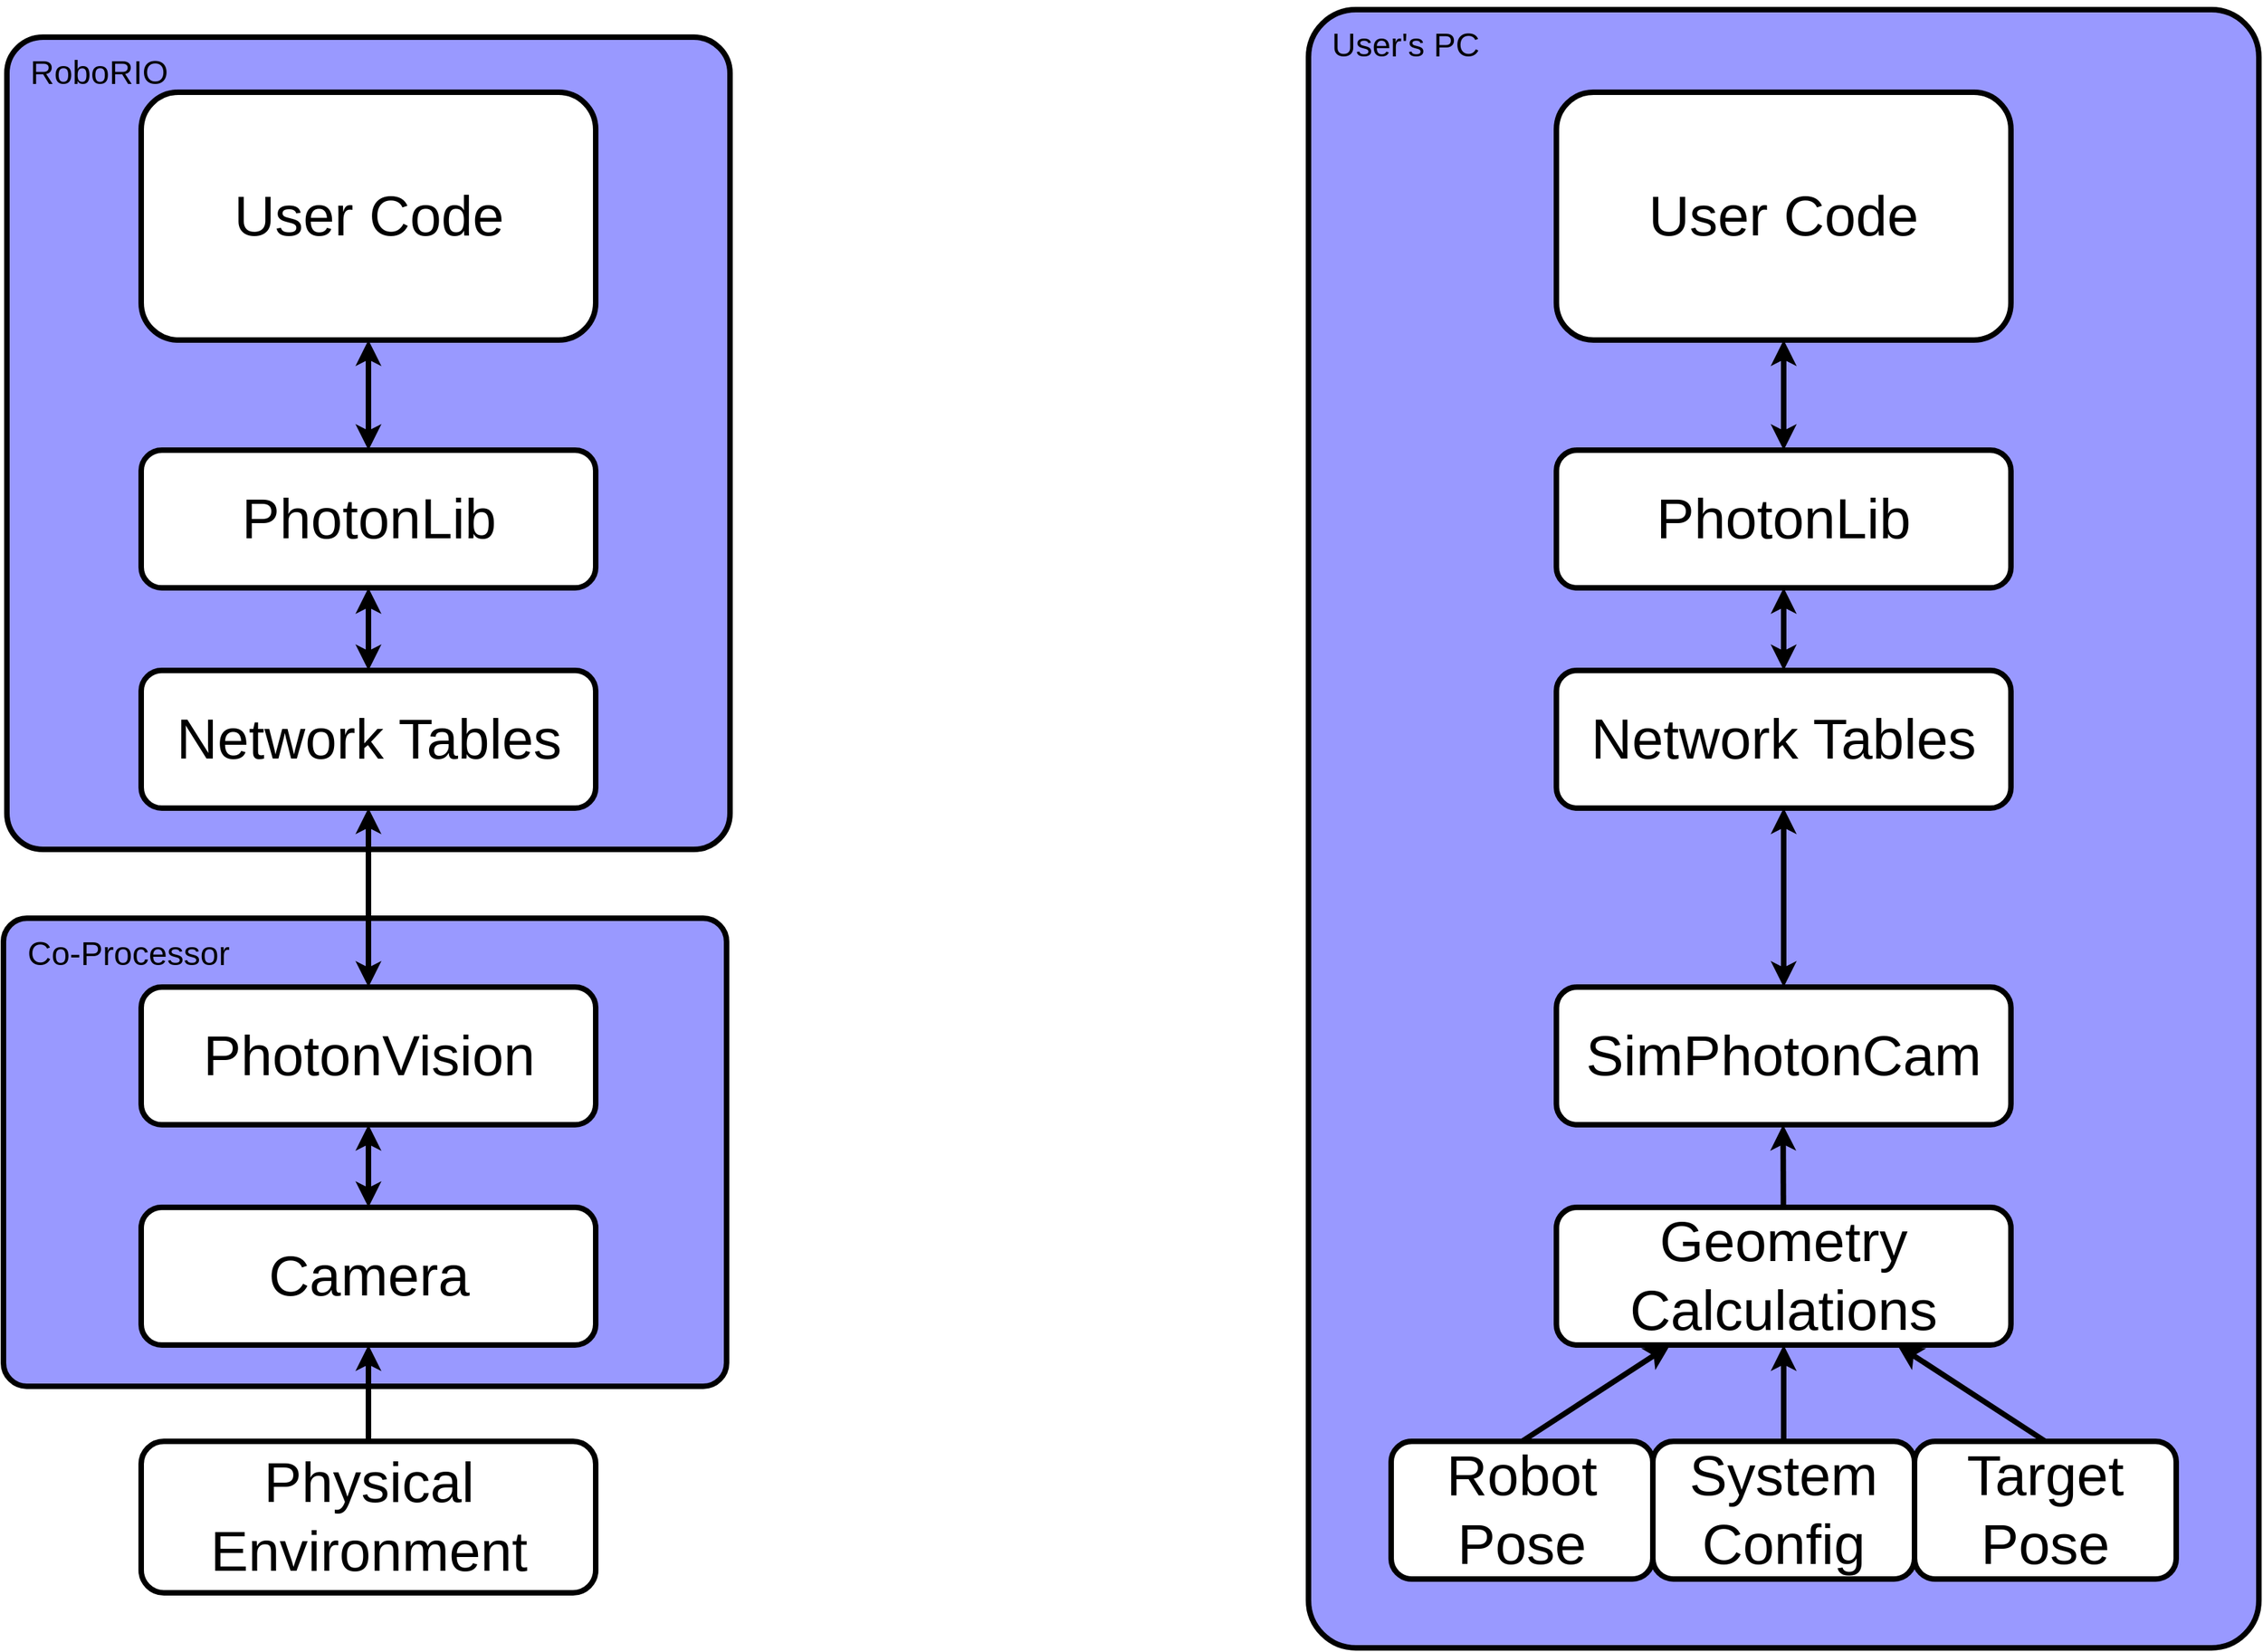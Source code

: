 <mxfile version="14.1.8" type="github"><diagram name="Page-1" id="6133507b-19e7-1e82-6fc7-422aa6c4b21f"><mxGraphModel dx="2785" dy="1536" grid="1" gridSize="10" guides="1" tooltips="1" connect="1" arrows="1" fold="1" page="1" pageScale="1" pageWidth="1920" pageHeight="1200" background="#ffffff" math="0" shadow="0"><root><mxCell id="0"/><mxCell id="1" parent="0"/><mxCell id="dY_EHv_pqDZWPDzGT5Ff-45" value="&lt;font style=&quot;font-size: 24px&quot;&gt;Co-Processor&lt;/font&gt;" style="rounded=1;whiteSpace=wrap;html=1;shadow=0;glass=0;labelBackgroundColor=none;comic=0;sketch=0;strokeWidth=4;fontSize=44;align=left;fillColor=#9999FF;arcSize=5;labelPosition=center;verticalLabelPosition=middle;verticalAlign=top;spacing=2;spacingLeft=15;spacingTop=-14;" vertex="1" parent="1"><mxGeometry x="102.5" y="680" width="525" height="340" as="geometry"/></mxCell><mxCell id="dY_EHv_pqDZWPDzGT5Ff-44" value="&lt;font style=&quot;font-size: 24px&quot;&gt;User's PC&lt;/font&gt;" style="rounded=1;whiteSpace=wrap;html=1;shadow=0;glass=0;labelBackgroundColor=none;comic=0;sketch=0;strokeWidth=4;fontSize=44;align=left;fillColor=#9999FF;arcSize=5;labelPosition=center;verticalLabelPosition=middle;verticalAlign=top;spacing=2;spacingLeft=15;spacingTop=-14;" vertex="1" parent="1"><mxGeometry x="1050" y="20" width="690" height="1190" as="geometry"/></mxCell><mxCell id="dY_EHv_pqDZWPDzGT5Ff-43" value="&lt;font style=&quot;font-size: 24px&quot;&gt;RoboRIO&lt;/font&gt;" style="rounded=1;whiteSpace=wrap;html=1;shadow=0;glass=0;labelBackgroundColor=none;comic=0;sketch=0;strokeWidth=4;fontSize=44;align=left;fillColor=#9999FF;arcSize=5;labelPosition=center;verticalLabelPosition=middle;verticalAlign=top;spacing=2;spacingLeft=15;spacingTop=-14;" vertex="1" parent="1"><mxGeometry x="105" y="40" width="525" height="590" as="geometry"/></mxCell><mxCell id="dY_EHv_pqDZWPDzGT5Ff-1" value="Network Tables" style="rounded=1;whiteSpace=wrap;html=1;shadow=0;glass=0;labelBackgroundColor=none;comic=0;sketch=0;strokeWidth=4;fontSize=41;align=center;" vertex="1" parent="1"><mxGeometry x="202.5" y="500" width="330" height="100" as="geometry"/></mxCell><mxCell id="dY_EHv_pqDZWPDzGT5Ff-2" value="PhotonLib" style="rounded=1;whiteSpace=wrap;html=1;shadow=0;glass=0;labelBackgroundColor=none;comic=0;sketch=0;strokeWidth=4;fontSize=41;align=center;" vertex="1" parent="1"><mxGeometry x="202.5" y="340" width="330" height="100" as="geometry"/></mxCell><mxCell id="dY_EHv_pqDZWPDzGT5Ff-3" value="User Code" style="rounded=1;whiteSpace=wrap;html=1;shadow=0;glass=0;labelBackgroundColor=none;comic=0;sketch=0;strokeWidth=4;fontSize=41;align=center;" vertex="1" parent="1"><mxGeometry x="202.5" y="80" width="330" height="180" as="geometry"/></mxCell><mxCell id="dY_EHv_pqDZWPDzGT5Ff-4" value="PhotonVision" style="rounded=1;whiteSpace=wrap;html=1;shadow=0;glass=0;labelBackgroundColor=none;comic=0;sketch=0;strokeWidth=4;fontSize=41;align=center;" vertex="1" parent="1"><mxGeometry x="202.5" y="730" width="330" height="100" as="geometry"/></mxCell><mxCell id="dY_EHv_pqDZWPDzGT5Ff-5" value="Camera" style="rounded=1;whiteSpace=wrap;html=1;shadow=0;glass=0;labelBackgroundColor=none;comic=0;sketch=0;strokeWidth=4;fontSize=41;align=center;" vertex="1" parent="1"><mxGeometry x="202.5" y="890" width="330" height="100" as="geometry"/></mxCell><mxCell id="dY_EHv_pqDZWPDzGT5Ff-6" value="Physical Environment" style="rounded=1;whiteSpace=wrap;html=1;shadow=0;glass=0;labelBackgroundColor=none;comic=0;sketch=0;strokeWidth=4;fontSize=41;align=center;" vertex="1" parent="1"><mxGeometry x="202.5" y="1060" width="330" height="110" as="geometry"/></mxCell><mxCell id="dY_EHv_pqDZWPDzGT5Ff-11" value="SimPhotonCam" style="rounded=1;whiteSpace=wrap;html=1;shadow=0;glass=0;labelBackgroundColor=none;comic=0;sketch=0;strokeWidth=4;fontSize=41;align=center;" vertex="1" parent="1"><mxGeometry x="1230" y="730" width="330" height="100" as="geometry"/></mxCell><mxCell id="dY_EHv_pqDZWPDzGT5Ff-12" value="Geometry Calculations" style="rounded=1;whiteSpace=wrap;html=1;shadow=0;glass=0;labelBackgroundColor=none;comic=0;sketch=0;strokeWidth=4;fontSize=41;align=center;" vertex="1" parent="1"><mxGeometry x="1230" y="890" width="330" height="100" as="geometry"/></mxCell><mxCell id="dY_EHv_pqDZWPDzGT5Ff-13" value="Robot Pose" style="rounded=1;whiteSpace=wrap;html=1;shadow=0;glass=0;labelBackgroundColor=none;comic=0;sketch=0;strokeWidth=4;fontSize=41;align=center;" vertex="1" parent="1"><mxGeometry x="1110" y="1060" width="190" height="100" as="geometry"/></mxCell><mxCell id="dY_EHv_pqDZWPDzGT5Ff-14" value="Target Pose" style="rounded=1;whiteSpace=wrap;html=1;shadow=0;glass=0;labelBackgroundColor=none;comic=0;sketch=0;strokeWidth=4;fontSize=41;align=center;" vertex="1" parent="1"><mxGeometry x="1490" y="1060" width="190" height="100" as="geometry"/></mxCell><mxCell id="dY_EHv_pqDZWPDzGT5Ff-15" value="System Config" style="rounded=1;whiteSpace=wrap;html=1;shadow=0;glass=0;labelBackgroundColor=none;comic=0;sketch=0;strokeWidth=4;fontSize=41;align=center;" vertex="1" parent="1"><mxGeometry x="1300" y="1060" width="190" height="100" as="geometry"/></mxCell><mxCell id="dY_EHv_pqDZWPDzGT5Ff-17" value="" style="endArrow=classic;startArrow=classic;html=1;fontSize=44;strokeWidth=4;entryX=0.5;entryY=1;entryDx=0;entryDy=0;exitX=0.5;exitY=0;exitDx=0;exitDy=0;" edge="1" parent="1" source="dY_EHv_pqDZWPDzGT5Ff-4" target="dY_EHv_pqDZWPDzGT5Ff-1"><mxGeometry width="50" height="50" relative="1" as="geometry"><mxPoint x="364.58" y="730" as="sourcePoint"/><mxPoint x="364.58" y="630" as="targetPoint"/></mxGeometry></mxCell><mxCell id="dY_EHv_pqDZWPDzGT5Ff-18" value="" style="endArrow=classic;startArrow=classic;html=1;fontSize=44;strokeWidth=4;entryX=0.5;entryY=1;entryDx=0;entryDy=0;exitX=0.5;exitY=0;exitDx=0;exitDy=0;" edge="1" parent="1" source="dY_EHv_pqDZWPDzGT5Ff-1" target="dY_EHv_pqDZWPDzGT5Ff-2"><mxGeometry width="50" height="50" relative="1" as="geometry"><mxPoint x="368" y="500" as="sourcePoint"/><mxPoint x="365" y="460" as="targetPoint"/></mxGeometry></mxCell><mxCell id="dY_EHv_pqDZWPDzGT5Ff-19" value="" style="endArrow=classic;startArrow=classic;html=1;fontSize=44;strokeWidth=4;entryX=0.5;entryY=1;entryDx=0;entryDy=0;exitX=0.5;exitY=0;exitDx=0;exitDy=0;" edge="1" parent="1" source="dY_EHv_pqDZWPDzGT5Ff-2" target="dY_EHv_pqDZWPDzGT5Ff-3"><mxGeometry width="50" height="50" relative="1" as="geometry"><mxPoint x="360" y="350" as="sourcePoint"/><mxPoint x="360" y="290" as="targetPoint"/></mxGeometry></mxCell><mxCell id="dY_EHv_pqDZWPDzGT5Ff-28" value="Network Tables" style="rounded=1;whiteSpace=wrap;html=1;shadow=0;glass=0;labelBackgroundColor=none;comic=0;sketch=0;strokeWidth=4;fontSize=41;align=center;" vertex="1" parent="1"><mxGeometry x="1230" y="500" width="330" height="100" as="geometry"/></mxCell><mxCell id="dY_EHv_pqDZWPDzGT5Ff-29" value="PhotonLib" style="rounded=1;whiteSpace=wrap;html=1;shadow=0;glass=0;labelBackgroundColor=none;comic=0;sketch=0;strokeWidth=4;fontSize=41;align=center;" vertex="1" parent="1"><mxGeometry x="1230" y="340" width="330" height="100" as="geometry"/></mxCell><mxCell id="dY_EHv_pqDZWPDzGT5Ff-30" value="User Code" style="rounded=1;whiteSpace=wrap;html=1;shadow=0;glass=0;labelBackgroundColor=none;comic=0;sketch=0;strokeWidth=4;fontSize=41;align=center;" vertex="1" parent="1"><mxGeometry x="1230" y="80" width="330" height="180" as="geometry"/></mxCell><mxCell id="dY_EHv_pqDZWPDzGT5Ff-31" value="" style="endArrow=classic;startArrow=classic;html=1;fontSize=44;strokeWidth=4;entryX=0.5;entryY=1;entryDx=0;entryDy=0;exitX=0.5;exitY=0;exitDx=0;exitDy=0;" edge="1" parent="1" target="dY_EHv_pqDZWPDzGT5Ff-28"><mxGeometry width="50" height="50" relative="1" as="geometry"><mxPoint x="1395" y="730" as="sourcePoint"/><mxPoint x="1394.58" y="610" as="targetPoint"/></mxGeometry></mxCell><mxCell id="dY_EHv_pqDZWPDzGT5Ff-32" value="" style="endArrow=classic;startArrow=classic;html=1;fontSize=44;strokeWidth=4;" edge="1" parent="1"><mxGeometry width="50" height="50" relative="1" as="geometry"><mxPoint x="1395" y="500" as="sourcePoint"/><mxPoint x="1395" y="440" as="targetPoint"/></mxGeometry></mxCell><mxCell id="dY_EHv_pqDZWPDzGT5Ff-33" value="" style="endArrow=classic;startArrow=classic;html=1;fontSize=44;strokeWidth=4;entryX=0.5;entryY=1;entryDx=0;entryDy=0;exitX=0.5;exitY=0;exitDx=0;exitDy=0;" edge="1" parent="1" source="dY_EHv_pqDZWPDzGT5Ff-29" target="dY_EHv_pqDZWPDzGT5Ff-30"><mxGeometry width="50" height="50" relative="1" as="geometry"><mxPoint x="1390" y="330" as="sourcePoint"/><mxPoint x="1390" y="270" as="targetPoint"/></mxGeometry></mxCell><mxCell id="dY_EHv_pqDZWPDzGT5Ff-34" value="" style="endArrow=classic;startArrow=classic;html=1;fontSize=44;strokeWidth=4;exitX=0.5;exitY=0;exitDx=0;exitDy=0;entryX=0.5;entryY=1;entryDx=0;entryDy=0;" edge="1" parent="1" source="dY_EHv_pqDZWPDzGT5Ff-5" target="dY_EHv_pqDZWPDzGT5Ff-4"><mxGeometry width="50" height="50" relative="1" as="geometry"><mxPoint x="364.58" y="900" as="sourcePoint"/><mxPoint x="364.58" y="850" as="targetPoint"/></mxGeometry></mxCell><mxCell id="dY_EHv_pqDZWPDzGT5Ff-35" value="" style="endArrow=classic;startArrow=none;html=1;fontSize=44;strokeWidth=4;startFill=0;entryX=0.5;entryY=1;entryDx=0;entryDy=0;" edge="1" parent="1" source="dY_EHv_pqDZWPDzGT5Ff-6" target="dY_EHv_pqDZWPDzGT5Ff-5"><mxGeometry width="50" height="50" relative="1" as="geometry"><mxPoint x="364.58" y="1050" as="sourcePoint"/><mxPoint x="364.58" y="1000" as="targetPoint"/></mxGeometry></mxCell><mxCell id="dY_EHv_pqDZWPDzGT5Ff-36" value="" style="endArrow=classic;startArrow=none;html=1;fontSize=44;strokeWidth=4;startFill=0;entryX=0.25;entryY=1;entryDx=0;entryDy=0;exitX=0.5;exitY=0;exitDx=0;exitDy=0;" edge="1" parent="1" source="dY_EHv_pqDZWPDzGT5Ff-13" target="dY_EHv_pqDZWPDzGT5Ff-12"><mxGeometry width="50" height="50" relative="1" as="geometry"><mxPoint x="1240.219" y="1060" as="sourcePoint"/><mxPoint x="1240" y="1000" as="targetPoint"/></mxGeometry></mxCell><mxCell id="dY_EHv_pqDZWPDzGT5Ff-37" value="" style="endArrow=classic;startArrow=none;html=1;fontSize=44;strokeWidth=4;startFill=0;entryX=0.75;entryY=1;entryDx=0;entryDy=0;exitX=0.5;exitY=0;exitDx=0;exitDy=0;" edge="1" parent="1" source="dY_EHv_pqDZWPDzGT5Ff-14" target="dY_EHv_pqDZWPDzGT5Ff-12"><mxGeometry width="50" height="50" relative="1" as="geometry"><mxPoint x="1590" y="1040" as="sourcePoint"/><mxPoint x="1697.5" y="950" as="targetPoint"/></mxGeometry></mxCell><mxCell id="dY_EHv_pqDZWPDzGT5Ff-38" value="" style="endArrow=classic;startArrow=none;html=1;fontSize=44;strokeWidth=4;startFill=0;entryX=0.5;entryY=1;entryDx=0;entryDy=0;exitX=0.5;exitY=0;exitDx=0;exitDy=0;" edge="1" parent="1" source="dY_EHv_pqDZWPDzGT5Ff-15" target="dY_EHv_pqDZWPDzGT5Ff-12"><mxGeometry width="50" height="50" relative="1" as="geometry"><mxPoint x="1537.5" y="1080" as="sourcePoint"/><mxPoint x="1410" y="990" as="targetPoint"/></mxGeometry></mxCell><mxCell id="dY_EHv_pqDZWPDzGT5Ff-42" value="" style="endArrow=classic;startArrow=none;html=1;fontSize=44;strokeWidth=4;startFill=0;" edge="1" parent="1"><mxGeometry width="50" height="50" relative="1" as="geometry"><mxPoint x="1394.799" y="890" as="sourcePoint"/><mxPoint x="1394.58" y="830" as="targetPoint"/></mxGeometry></mxCell></root></mxGraphModel></diagram></mxfile>